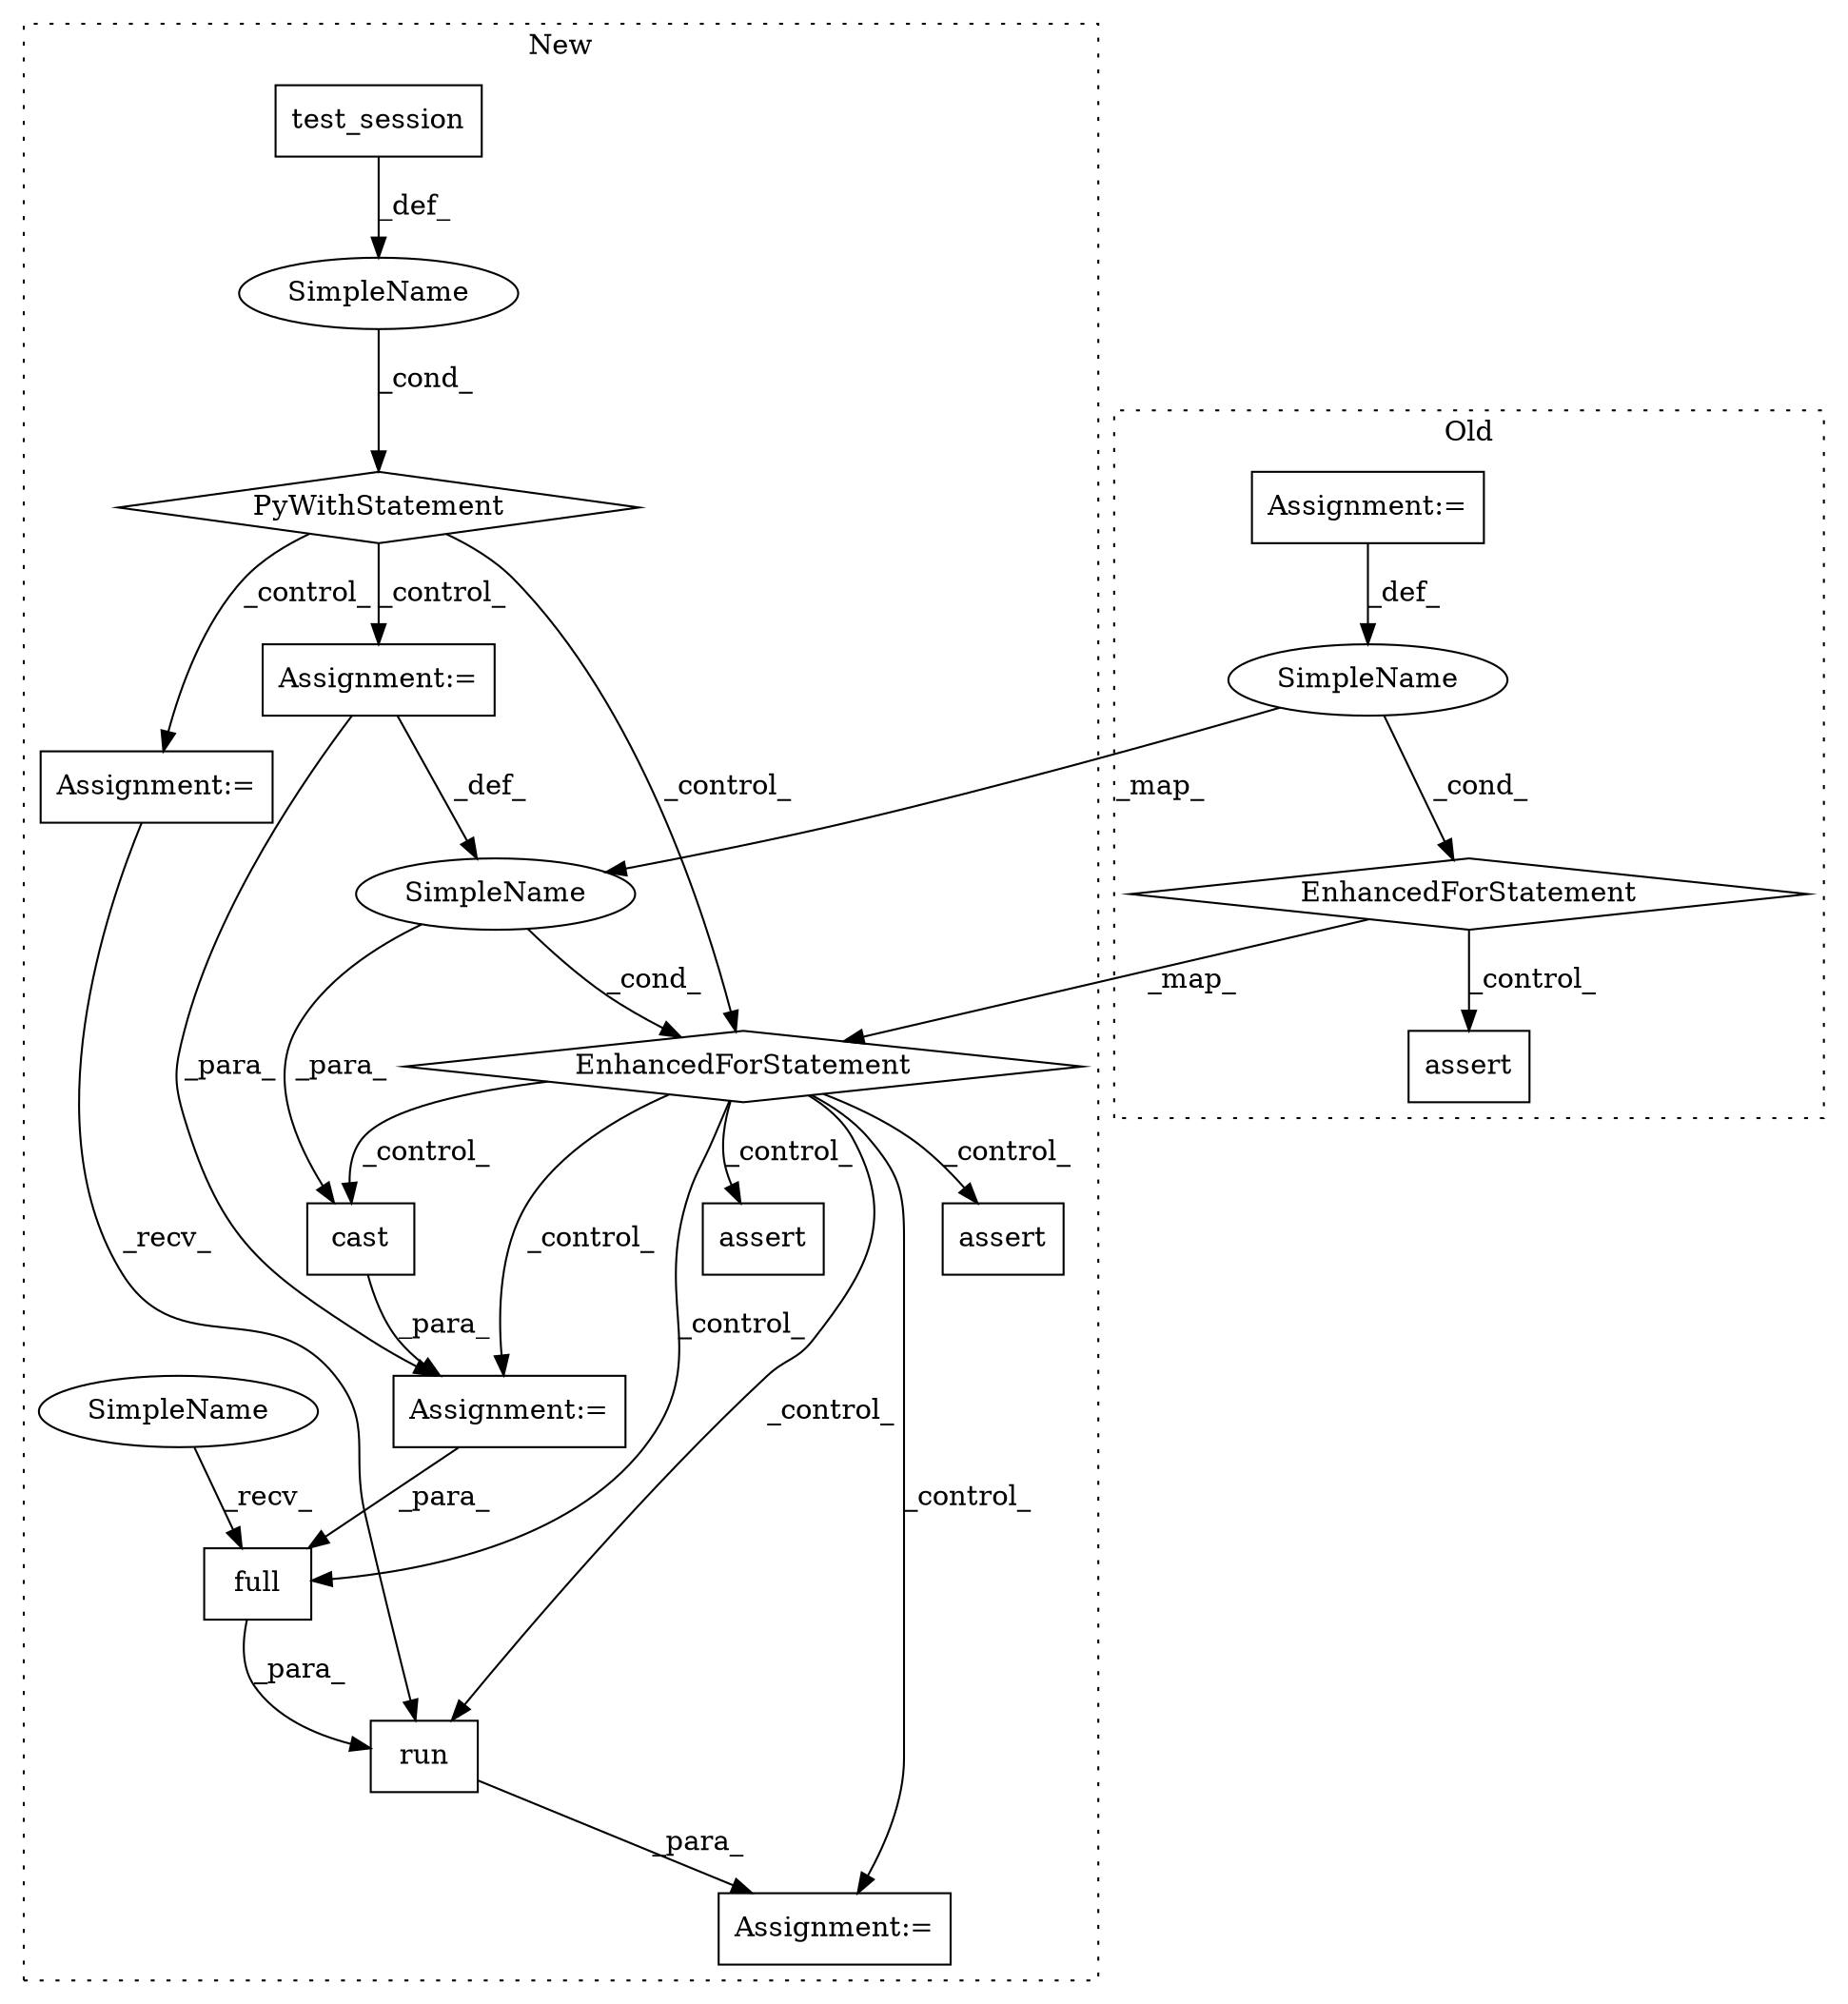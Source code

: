 digraph G {
subgraph cluster0 {
1 [label="assert" a="32" s="42552,42604" l="12,1" shape="box"];
7 [label="SimpleName" a="42" s="42462" l="5" shape="ellipse"];
16 [label="Assignment:=" a="7" s="42405,42537" l="53,2" shape="box"];
17 [label="EnhancedForStatement" a="70" s="42405,42537" l="53,2" shape="diamond"];
label = "Old";
style="dotted";
}
subgraph cluster1 {
2 [label="cast" a="32" s="43919,43942" l="5,1" shape="box"];
3 [label="Assignment:=" a="7" s="43914" l="1" shape="box"];
4 [label="SimpleName" a="42" s="" l="" shape="ellipse"];
5 [label="full" a="32" s="43977,43988" l="5,1" shape="box"];
6 [label="SimpleName" a="42" s="43821" l="5" shape="ellipse"];
8 [label="test_session" a="32" s="43720" l="14" shape="box"];
9 [label="assert" a="32" s="44005,44035" l="12,1" shape="box"];
10 [label="PyWithStatement" a="104" s="43705,43734" l="10,2" shape="diamond"];
11 [label="run" a="32" s="43969,43989" l="4,1" shape="box"];
12 [label="Assignment:=" a="7" s="43963" l="1" shape="box"];
13 [label="Assignment:=" a="7" s="43748" l="4" shape="box"];
14 [label="assert" a="32" s="44051,44084" l="11,1" shape="box"];
15 [label="Assignment:=" a="7" s="43760,43896" l="57,2" shape="box"];
18 [label="EnhancedForStatement" a="70" s="43760,43896" l="57,2" shape="diamond"];
19 [label="SimpleName" a="42" s="43973" l="3" shape="ellipse"];
label = "New";
style="dotted";
}
2 -> 3 [label="_para_"];
3 -> 5 [label="_para_"];
4 -> 10 [label="_cond_"];
5 -> 11 [label="_para_"];
6 -> 2 [label="_para_"];
6 -> 18 [label="_cond_"];
7 -> 17 [label="_cond_"];
7 -> 6 [label="_map_"];
8 -> 4 [label="_def_"];
10 -> 18 [label="_control_"];
10 -> 13 [label="_control_"];
10 -> 15 [label="_control_"];
11 -> 12 [label="_para_"];
13 -> 11 [label="_recv_"];
15 -> 3 [label="_para_"];
15 -> 6 [label="_def_"];
16 -> 7 [label="_def_"];
17 -> 1 [label="_control_"];
17 -> 18 [label="_map_"];
18 -> 9 [label="_control_"];
18 -> 12 [label="_control_"];
18 -> 2 [label="_control_"];
18 -> 3 [label="_control_"];
18 -> 5 [label="_control_"];
18 -> 14 [label="_control_"];
18 -> 11 [label="_control_"];
19 -> 5 [label="_recv_"];
}